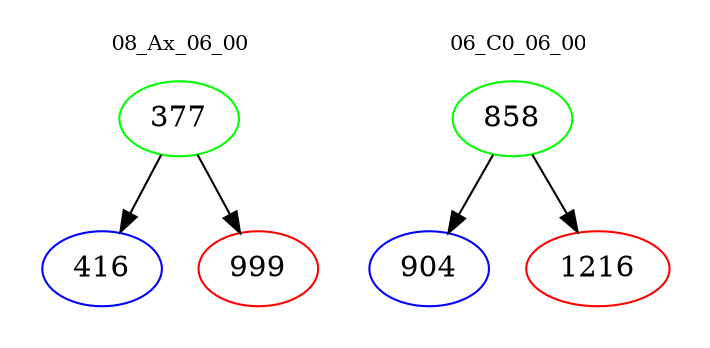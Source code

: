 digraph{
subgraph cluster_0 {
color = white
label = "08_Ax_06_00";
fontsize=10;
T0_377 [label="377", color="green"]
T0_377 -> T0_416 [color="black"]
T0_416 [label="416", color="blue"]
T0_377 -> T0_999 [color="black"]
T0_999 [label="999", color="red"]
}
subgraph cluster_1 {
color = white
label = "06_C0_06_00";
fontsize=10;
T1_858 [label="858", color="green"]
T1_858 -> T1_904 [color="black"]
T1_904 [label="904", color="blue"]
T1_858 -> T1_1216 [color="black"]
T1_1216 [label="1216", color="red"]
}
}
